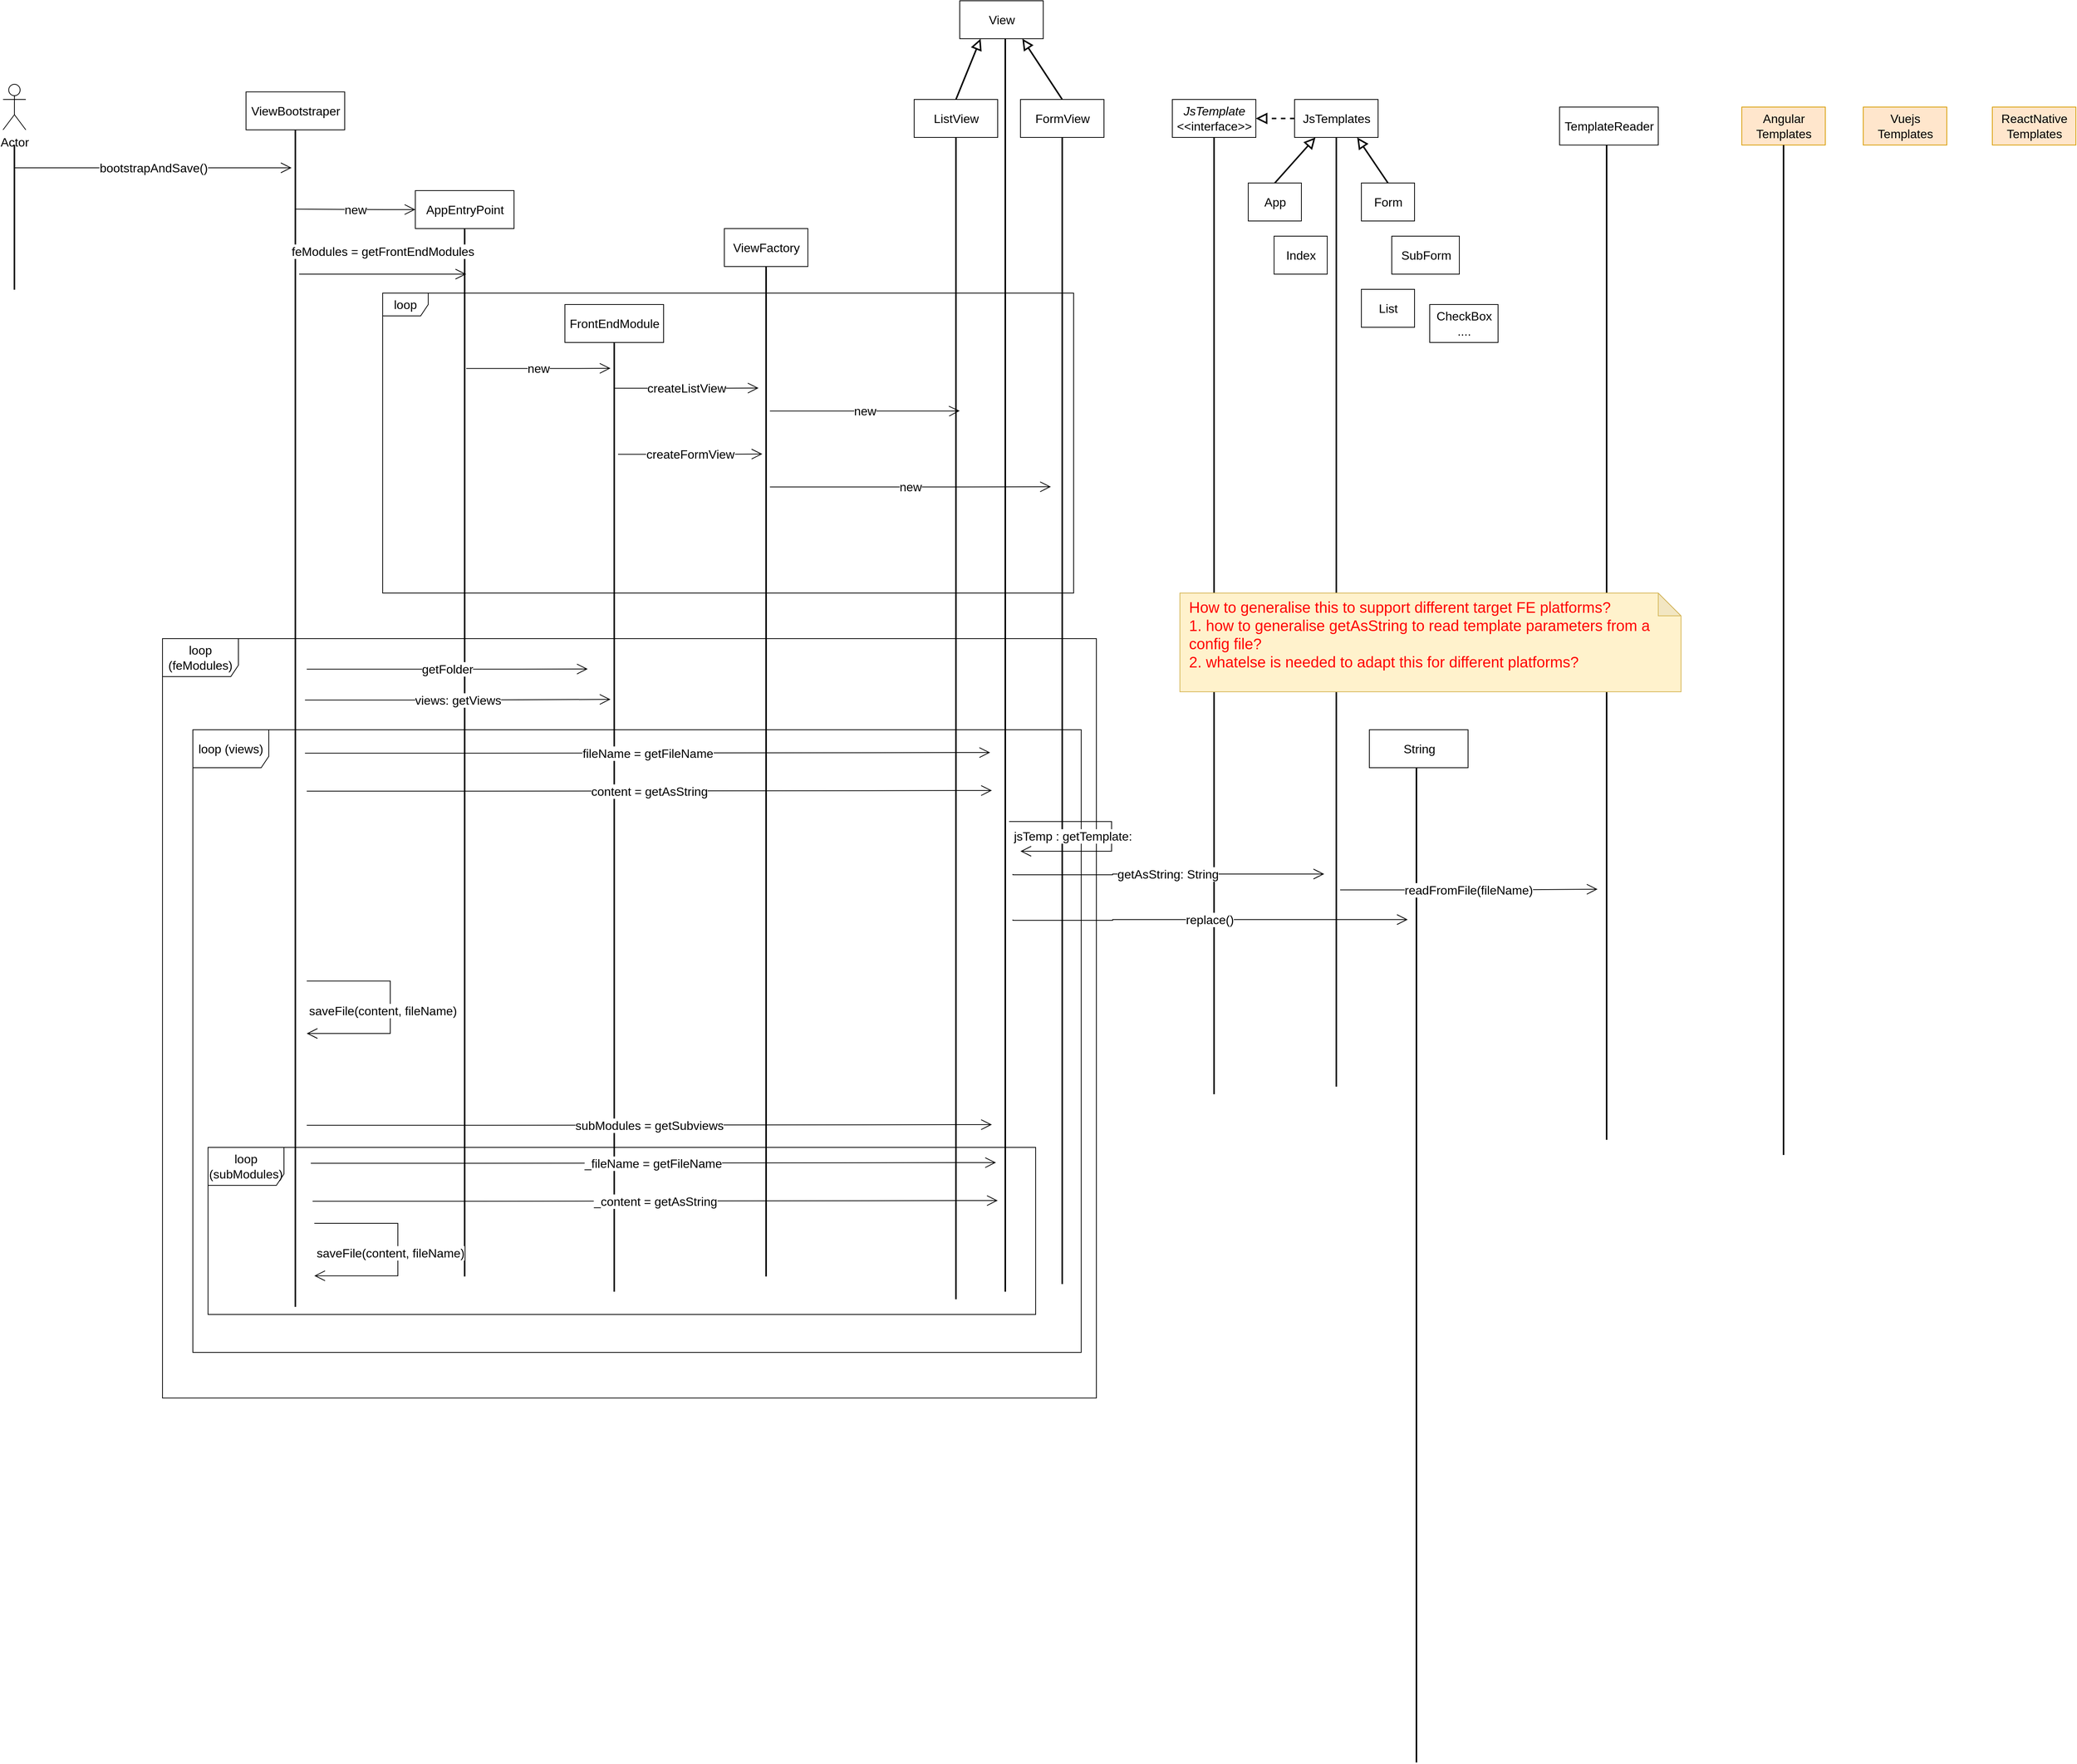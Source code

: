 <mxfile version="15.4.0" type="device" pages="2"><diagram id="pr_ZJ0jhGybhPsPs3-aX" name="sq.FEGen"><mxGraphModel dx="3519" dy="2133" grid="1" gridSize="10" guides="1" tooltips="1" connect="1" arrows="1" fold="1" page="1" pageScale="1" pageWidth="827" pageHeight="1169" math="0" shadow="0"><root><mxCell id="0"/><mxCell id="1" parent="0"/><mxCell id="YGkbGsMBVgOQ3d333kMb-48" value="loop (feModules)" style="shape=umlFrame;whiteSpace=wrap;html=1;fontSize=16;width=100;height=50;" vertex="1" parent="1"><mxGeometry x="-410" y="760" width="1230" height="1000" as="geometry"/></mxCell><mxCell id="YGkbGsMBVgOQ3d333kMb-78" value="" style="line;strokeWidth=2;direction=south;html=1;fontSize=16;" vertex="1" parent="1"><mxGeometry x="1236.5" y="910" width="10" height="1330" as="geometry"/></mxCell><mxCell id="YGkbGsMBVgOQ3d333kMb-63" value="loop (subModules)" style="shape=umlFrame;whiteSpace=wrap;html=1;fontSize=16;width=100;height=50;" vertex="1" parent="1"><mxGeometry x="-350" y="1430" width="1090" height="220" as="geometry"/></mxCell><mxCell id="YGkbGsMBVgOQ3d333kMb-62" value="loop (views)" style="shape=umlFrame;whiteSpace=wrap;html=1;fontSize=16;width=100;height=50;" vertex="1" parent="1"><mxGeometry x="-370" y="880" width="1170" height="820" as="geometry"/></mxCell><mxCell id="YGkbGsMBVgOQ3d333kMb-41" value="loop" style="shape=umlFrame;whiteSpace=wrap;html=1;fontSize=16;" vertex="1" parent="1"><mxGeometry x="-120" y="305" width="910" height="395" as="geometry"/></mxCell><mxCell id="YGkbGsMBVgOQ3d333kMb-34" value="" style="line;strokeWidth=2;direction=south;html=1;fontSize=16;" vertex="1" parent="1"><mxGeometry x="-610" y="110" width="10" height="1640" as="geometry"/></mxCell><mxCell id="YGkbGsMBVgOQ3d333kMb-32" value="" style="line;strokeWidth=2;direction=south;html=1;fontSize=16;" vertex="1" parent="1"><mxGeometry x="1487" y="90" width="10" height="1330" as="geometry"/></mxCell><mxCell id="YGkbGsMBVgOQ3d333kMb-30" value="" style="line;strokeWidth=2;direction=south;html=1;fontSize=16;" vertex="1" parent="1"><mxGeometry x="1131" y="80" width="10" height="1270" as="geometry"/></mxCell><mxCell id="YGkbGsMBVgOQ3d333kMb-27" value="" style="line;strokeWidth=2;direction=south;html=1;fontSize=16;" vertex="1" parent="1"><mxGeometry x="970" y="60" width="10" height="1300" as="geometry"/></mxCell><mxCell id="YGkbGsMBVgOQ3d333kMb-17" value="" style="line;strokeWidth=2;direction=south;html=1;fontSize=16;" vertex="1" parent="1"><mxGeometry x="180" y="350" width="10" height="1270" as="geometry"/></mxCell><mxCell id="YGkbGsMBVgOQ3d333kMb-18" value="" style="line;strokeWidth=2;direction=south;html=1;fontSize=16;" vertex="1" parent="1"><mxGeometry x="630" y="70" width="10" height="1560" as="geometry"/></mxCell><mxCell id="YGkbGsMBVgOQ3d333kMb-19" value="" style="line;strokeWidth=2;direction=south;html=1;fontSize=16;" vertex="1" parent="1"><mxGeometry x="770" y="70" width="10" height="1540" as="geometry"/></mxCell><mxCell id="YGkbGsMBVgOQ3d333kMb-20" value="" style="line;strokeWidth=2;direction=south;html=1;fontSize=16;" vertex="1" parent="1"><mxGeometry x="380" y="250" width="10" height="1350" as="geometry"/></mxCell><mxCell id="YGkbGsMBVgOQ3d333kMb-5" value="ViewBootstraper" style="html=1;fontSize=16;" vertex="1" parent="1"><mxGeometry x="-300" y="40" width="130" height="50" as="geometry"/></mxCell><mxCell id="YGkbGsMBVgOQ3d333kMb-6" value="FrontEndModule" style="html=1;fontSize=16;" vertex="1" parent="1"><mxGeometry x="120" y="320" width="130" height="50" as="geometry"/></mxCell><mxCell id="YGkbGsMBVgOQ3d333kMb-7" value="ViewFactory" style="html=1;fontSize=16;" vertex="1" parent="1"><mxGeometry x="330" y="220" width="110" height="50" as="geometry"/></mxCell><mxCell id="YGkbGsMBVgOQ3d333kMb-25" style="edgeStyle=none;rounded=0;orthogonalLoop=1;jettySize=auto;html=1;exitX=0.5;exitY=0;exitDx=0;exitDy=0;entryX=0.25;entryY=1;entryDx=0;entryDy=0;fontSize=16;strokeWidth=2;endArrow=block;endFill=0;startSize=6;endSize=10;" edge="1" parent="1" source="YGkbGsMBVgOQ3d333kMb-8" target="YGkbGsMBVgOQ3d333kMb-24"><mxGeometry relative="1" as="geometry"/></mxCell><mxCell id="YGkbGsMBVgOQ3d333kMb-8" value="ListView" style="html=1;fontSize=16;" vertex="1" parent="1"><mxGeometry x="580" y="50" width="110" height="50" as="geometry"/></mxCell><mxCell id="YGkbGsMBVgOQ3d333kMb-9" value="FormView" style="html=1;fontSize=16;" vertex="1" parent="1"><mxGeometry x="720" y="50" width="110" height="50" as="geometry"/></mxCell><mxCell id="YGkbGsMBVgOQ3d333kMb-50" value="" style="edgeStyle=none;rounded=0;orthogonalLoop=1;jettySize=auto;html=1;fontSize=16;endArrow=block;endFill=0;startSize=6;endSize=10;strokeWidth=2;" edge="1" parent="1" source="YGkbGsMBVgOQ3d333kMb-16" target="YGkbGsMBVgOQ3d333kMb-5"><mxGeometry relative="1" as="geometry"/></mxCell><mxCell id="YGkbGsMBVgOQ3d333kMb-16" value="" style="line;strokeWidth=2;direction=south;html=1;fontSize=16;" vertex="1" parent="1"><mxGeometry x="-240" y="90" width="10" height="1550" as="geometry"/></mxCell><mxCell id="YGkbGsMBVgOQ3d333kMb-22" value="" style="line;strokeWidth=2;direction=south;html=1;fontSize=16;" vertex="1" parent="1"><mxGeometry x="-17" y="220" width="10" height="1380" as="geometry"/></mxCell><mxCell id="YGkbGsMBVgOQ3d333kMb-23" value="bootstrapAndSave()" style="endArrow=open;endFill=1;endSize=12;html=1;rounded=0;fontSize=16;edgeStyle=orthogonalEdgeStyle;" edge="1" parent="1"><mxGeometry width="160" relative="1" as="geometry"><mxPoint x="-605" y="140" as="sourcePoint"/><mxPoint x="-240" y="140" as="targetPoint"/></mxGeometry></mxCell><mxCell id="YGkbGsMBVgOQ3d333kMb-26" value="&lt;i&gt;JsTemplate&lt;/i&gt;&lt;br&gt;&amp;lt;&amp;lt;interface&amp;gt;&amp;gt;" style="html=1;fontSize=16;" vertex="1" parent="1"><mxGeometry x="920" y="50" width="110" height="50" as="geometry"/></mxCell><mxCell id="YGkbGsMBVgOQ3d333kMb-28" value="&lt;span style=&quot;font-style: normal&quot;&gt;&lt;span&gt;JsTemplates&lt;/span&gt;&lt;br&gt;&lt;/span&gt;" style="html=1;fontSize=16;fontStyle=2" vertex="1" parent="1"><mxGeometry x="1081" y="50" width="110" height="50" as="geometry"/></mxCell><mxCell id="YGkbGsMBVgOQ3d333kMb-29" style="edgeStyle=none;rounded=0;orthogonalLoop=1;jettySize=auto;html=1;exitX=0.5;exitY=0;exitDx=0;exitDy=0;entryX=0.75;entryY=1;entryDx=0;entryDy=0;fontSize=16;strokeWidth=2;endArrow=block;endFill=0;startSize=6;endSize=10;" edge="1" parent="1" source="YGkbGsMBVgOQ3d333kMb-9" target="YGkbGsMBVgOQ3d333kMb-24"><mxGeometry relative="1" as="geometry"><mxPoint x="645" y="60" as="sourcePoint"/><mxPoint x="707.5" y="-30" as="targetPoint"/></mxGeometry></mxCell><mxCell id="YGkbGsMBVgOQ3d333kMb-31" value="&lt;span style=&quot;font-style: normal&quot;&gt;&lt;span&gt;TemplateReader&lt;/span&gt;&lt;br&gt;&lt;/span&gt;" style="html=1;fontSize=16;fontStyle=2" vertex="1" parent="1"><mxGeometry x="1430" y="60" width="130" height="50" as="geometry"/></mxCell><mxCell id="YGkbGsMBVgOQ3d333kMb-33" value="Actor" style="shape=umlActor;verticalLabelPosition=bottom;verticalAlign=top;html=1;fontSize=16;" vertex="1" parent="1"><mxGeometry x="-620" y="30" width="30" height="60" as="geometry"/></mxCell><mxCell id="YGkbGsMBVgOQ3d333kMb-21" value="AppEntryPoint" style="html=1;fontSize=16;" vertex="1" parent="1"><mxGeometry x="-77" y="170" width="130" height="50" as="geometry"/></mxCell><mxCell id="YGkbGsMBVgOQ3d333kMb-37" value="new" style="endArrow=open;endFill=1;endSize=12;html=1;rounded=0;fontSize=16;edgeStyle=orthogonalEdgeStyle;entryX=0;entryY=0.5;entryDx=0;entryDy=0;" edge="1" parent="1" target="YGkbGsMBVgOQ3d333kMb-21"><mxGeometry width="160" relative="1" as="geometry"><mxPoint x="-235" y="194.41" as="sourcePoint"/><mxPoint x="130" y="194.41" as="targetPoint"/></mxGeometry></mxCell><mxCell id="YGkbGsMBVgOQ3d333kMb-39" value="feModules = getFrontEndModules" style="endArrow=open;endFill=1;endSize=12;html=1;rounded=0;fontSize=16;edgeStyle=orthogonalEdgeStyle;" edge="1" parent="1"><mxGeometry y="30" width="160" relative="1" as="geometry"><mxPoint x="-230" y="280" as="sourcePoint"/><mxPoint x="-10" y="280" as="targetPoint"/><mxPoint as="offset"/></mxGeometry></mxCell><mxCell id="YGkbGsMBVgOQ3d333kMb-40" value="new" style="endArrow=open;endFill=1;endSize=12;html=1;rounded=0;fontSize=16;edgeStyle=orthogonalEdgeStyle;" edge="1" parent="1"><mxGeometry width="160" relative="1" as="geometry"><mxPoint x="-10" y="404.29" as="sourcePoint"/><mxPoint x="180" y="404" as="targetPoint"/><Array as="points"><mxPoint x="130" y="404"/><mxPoint x="130" y="404"/></Array></mxGeometry></mxCell><mxCell id="YGkbGsMBVgOQ3d333kMb-42" value="createListView" style="endArrow=open;endFill=1;endSize=12;html=1;rounded=0;fontSize=16;edgeStyle=orthogonalEdgeStyle;" edge="1" parent="1"><mxGeometry width="160" relative="1" as="geometry"><mxPoint x="185" y="430.29" as="sourcePoint"/><mxPoint x="375" y="430" as="targetPoint"/><Array as="points"><mxPoint x="325" y="430"/><mxPoint x="325" y="430"/></Array></mxGeometry></mxCell><mxCell id="YGkbGsMBVgOQ3d333kMb-43" value="createFormView" style="endArrow=open;endFill=1;endSize=12;html=1;rounded=0;fontSize=16;edgeStyle=orthogonalEdgeStyle;" edge="1" parent="1"><mxGeometry width="160" relative="1" as="geometry"><mxPoint x="190" y="517.2" as="sourcePoint"/><mxPoint x="380" y="516.91" as="targetPoint"/><Array as="points"><mxPoint x="330" y="516.91"/><mxPoint x="330" y="516.91"/></Array></mxGeometry></mxCell><mxCell id="YGkbGsMBVgOQ3d333kMb-44" value="new" style="endArrow=open;endFill=1;endSize=12;html=1;rounded=0;fontSize=16;edgeStyle=orthogonalEdgeStyle;" edge="1" parent="1"><mxGeometry width="160" relative="1" as="geometry"><mxPoint x="390" y="460.29" as="sourcePoint"/><mxPoint x="640" y="460" as="targetPoint"/><Array as="points"><mxPoint x="630" y="460"/><mxPoint x="630" y="460"/></Array></mxGeometry></mxCell><mxCell id="YGkbGsMBVgOQ3d333kMb-47" value="new" style="endArrow=open;endFill=1;endSize=12;html=1;rounded=0;fontSize=16;edgeStyle=orthogonalEdgeStyle;" edge="1" parent="1"><mxGeometry width="160" relative="1" as="geometry"><mxPoint x="390" y="560.29" as="sourcePoint"/><mxPoint x="760" y="560" as="targetPoint"/><Array as="points"><mxPoint x="630" y="560"/><mxPoint x="630" y="560"/></Array></mxGeometry></mxCell><mxCell id="YGkbGsMBVgOQ3d333kMb-52" value="getFolder" style="endArrow=open;endFill=1;endSize=12;html=1;rounded=0;fontSize=16;edgeStyle=orthogonalEdgeStyle;" edge="1" parent="1"><mxGeometry width="160" relative="1" as="geometry"><mxPoint x="-220" y="800.29" as="sourcePoint"/><mxPoint x="150" y="800" as="targetPoint"/><Array as="points"><mxPoint x="60" y="800"/><mxPoint x="60" y="800"/></Array></mxGeometry></mxCell><mxCell id="YGkbGsMBVgOQ3d333kMb-53" value="views: getViews" style="endArrow=open;endFill=1;endSize=12;html=1;rounded=0;fontSize=16;edgeStyle=orthogonalEdgeStyle;entryX=0.548;entryY=0.767;entryDx=0;entryDy=0;entryPerimeter=0;" edge="1" parent="1"><mxGeometry width="160" relative="1" as="geometry"><mxPoint x="-222.33" y="840.93" as="sourcePoint"/><mxPoint x="180.0" y="840.0" as="targetPoint"/><Array as="points"><mxPoint x="-21" y="841"/><mxPoint x="180" y="840"/></Array></mxGeometry></mxCell><mxCell id="YGkbGsMBVgOQ3d333kMb-54" value="fileName = getFileName" style="endArrow=open;endFill=1;endSize=12;html=1;rounded=0;fontSize=16;edgeStyle=orthogonalEdgeStyle;" edge="1" parent="1"><mxGeometry width="160" relative="1" as="geometry"><mxPoint x="-222.33" y="910.93" as="sourcePoint"/><mxPoint x="680" y="910" as="targetPoint"/><Array as="points"><mxPoint x="-21" y="911"/><mxPoint x="180" y="910"/></Array></mxGeometry></mxCell><mxCell id="YGkbGsMBVgOQ3d333kMb-55" value="" style="line;strokeWidth=2;direction=south;html=1;fontSize=16;" vertex="1" parent="1"><mxGeometry x="695" y="-40" width="10" height="1660" as="geometry"/></mxCell><mxCell id="YGkbGsMBVgOQ3d333kMb-56" value="content = getAsString" style="endArrow=open;endFill=1;endSize=12;html=1;rounded=0;fontSize=16;edgeStyle=orthogonalEdgeStyle;" edge="1" parent="1"><mxGeometry width="160" relative="1" as="geometry"><mxPoint x="-220.0" y="960.93" as="sourcePoint"/><mxPoint x="682.33" y="960" as="targetPoint"/><Array as="points"><mxPoint x="-18.67" y="961"/><mxPoint x="182.33" y="960"/></Array></mxGeometry></mxCell><mxCell id="YGkbGsMBVgOQ3d333kMb-57" value="saveFile(content, fileName)" style="endArrow=open;endFill=1;endSize=12;html=1;rounded=0;fontSize=16;edgeStyle=orthogonalEdgeStyle;" edge="1" parent="1"><mxGeometry x="0.309" y="-30" width="160" relative="1" as="geometry"><mxPoint x="-220" y="1210.93" as="sourcePoint"/><mxPoint x="-220" y="1280" as="targetPoint"/><Array as="points"><mxPoint x="-110" y="1211"/><mxPoint x="-110" y="1280"/></Array><mxPoint as="offset"/></mxGeometry></mxCell><mxCell id="YGkbGsMBVgOQ3d333kMb-58" value="subModules = getSubviews" style="endArrow=open;endFill=1;endSize=12;html=1;rounded=0;fontSize=16;edgeStyle=orthogonalEdgeStyle;" edge="1" parent="1"><mxGeometry width="160" relative="1" as="geometry"><mxPoint x="-220" y="1400.93" as="sourcePoint"/><mxPoint x="682.33" y="1400" as="targetPoint"/><Array as="points"><mxPoint x="-18.67" y="1401"/><mxPoint x="182.33" y="1400"/></Array></mxGeometry></mxCell><mxCell id="YGkbGsMBVgOQ3d333kMb-59" value="_fileName = getFileName" style="endArrow=open;endFill=1;endSize=12;html=1;rounded=0;fontSize=16;edgeStyle=orthogonalEdgeStyle;" edge="1" parent="1"><mxGeometry width="160" relative="1" as="geometry"><mxPoint x="-214.66" y="1450.93" as="sourcePoint"/><mxPoint x="687.67" y="1450" as="targetPoint"/><Array as="points"><mxPoint x="-13.33" y="1451"/><mxPoint x="187.67" y="1450"/></Array></mxGeometry></mxCell><mxCell id="YGkbGsMBVgOQ3d333kMb-60" value="_content = getAsString" style="endArrow=open;endFill=1;endSize=12;html=1;rounded=0;fontSize=16;edgeStyle=orthogonalEdgeStyle;" edge="1" parent="1"><mxGeometry width="160" relative="1" as="geometry"><mxPoint x="-212.33" y="1500.93" as="sourcePoint"/><mxPoint x="690.0" y="1500" as="targetPoint"/><Array as="points"><mxPoint x="-11.0" y="1501"/><mxPoint x="190" y="1500"/></Array></mxGeometry></mxCell><mxCell id="YGkbGsMBVgOQ3d333kMb-61" value="saveFile(content, fileName)" style="endArrow=open;endFill=1;endSize=12;html=1;rounded=0;fontSize=16;edgeStyle=orthogonalEdgeStyle;" edge="1" parent="1"><mxGeometry x="0.309" y="-30" width="160" relative="1" as="geometry"><mxPoint x="-210" y="1530.0" as="sourcePoint"/><mxPoint x="-210" y="1599.07" as="targetPoint"/><Array as="points"><mxPoint x="-100" y="1530.07"/><mxPoint x="-100" y="1599.07"/></Array><mxPoint as="offset"/></mxGeometry></mxCell><mxCell id="YGkbGsMBVgOQ3d333kMb-65" value="jsTemp : getTemplate:&amp;nbsp;" style="endArrow=open;endFill=1;endSize=12;html=1;rounded=0;fontSize=16;edgeStyle=orthogonalEdgeStyle;" edge="1" parent="1"><mxGeometry x="-0.422" y="-19" width="160" relative="1" as="geometry"><mxPoint x="705" y="1000.93" as="sourcePoint"/><mxPoint x="720" y="1040" as="targetPoint"/><Array as="points"><mxPoint x="840" y="1001"/><mxPoint x="840" y="1040"/><mxPoint x="730" y="1040"/></Array><mxPoint x="1" as="offset"/></mxGeometry></mxCell><mxCell id="YGkbGsMBVgOQ3d333kMb-67" value="&lt;span style=&quot;font-style: normal&quot;&gt;&lt;span&gt;App&lt;/span&gt;&lt;br&gt;&lt;/span&gt;" style="html=1;fontSize=16;fontStyle=2" vertex="1" parent="1"><mxGeometry x="1020" y="160" width="70" height="50" as="geometry"/></mxCell><mxCell id="YGkbGsMBVgOQ3d333kMb-68" value="&lt;span style=&quot;font-style: normal&quot;&gt;&lt;span&gt;Form&lt;/span&gt;&lt;br&gt;&lt;/span&gt;" style="html=1;fontSize=16;fontStyle=2" vertex="1" parent="1"><mxGeometry x="1169" y="160" width="70" height="50" as="geometry"/></mxCell><mxCell id="YGkbGsMBVgOQ3d333kMb-24" value="View" style="html=1;fontSize=16;" vertex="1" parent="1"><mxGeometry x="640" y="-80" width="110" height="50" as="geometry"/></mxCell><mxCell id="YGkbGsMBVgOQ3d333kMb-69" value="&lt;span style=&quot;font-style: normal&quot;&gt;&lt;span&gt;Index&lt;/span&gt;&lt;br&gt;&lt;/span&gt;" style="html=1;fontSize=16;fontStyle=2" vertex="1" parent="1"><mxGeometry x="1054" y="230" width="70" height="50" as="geometry"/></mxCell><mxCell id="YGkbGsMBVgOQ3d333kMb-70" value="&lt;span style=&quot;font-style: normal&quot;&gt;&lt;span&gt;List&lt;/span&gt;&lt;br&gt;&lt;/span&gt;" style="html=1;fontSize=16;fontStyle=2" vertex="1" parent="1"><mxGeometry x="1169" y="300" width="70" height="50" as="geometry"/></mxCell><mxCell id="YGkbGsMBVgOQ3d333kMb-71" value="&lt;span style=&quot;font-style: normal&quot;&gt;&lt;span&gt;SubForm&lt;/span&gt;&lt;br&gt;&lt;/span&gt;" style="html=1;fontSize=16;fontStyle=2" vertex="1" parent="1"><mxGeometry x="1209" y="230" width="89" height="50" as="geometry"/></mxCell><mxCell id="YGkbGsMBVgOQ3d333kMb-73" value="&lt;span style=&quot;font-style: normal&quot;&gt;&lt;span&gt;CheckBox&lt;br&gt;&lt;/span&gt;....&lt;br&gt;&lt;/span&gt;" style="html=1;fontSize=16;fontStyle=2" vertex="1" parent="1"><mxGeometry x="1259" y="320" width="90" height="50" as="geometry"/></mxCell><mxCell id="YGkbGsMBVgOQ3d333kMb-74" value="getAsString: String" style="endArrow=open;endFill=1;endSize=12;html=1;rounded=0;fontSize=16;edgeStyle=orthogonalEdgeStyle;" edge="1" parent="1"><mxGeometry width="160" relative="1" as="geometry"><mxPoint x="710" y="1070" as="sourcePoint"/><mxPoint x="1120" y="1070" as="targetPoint"/><Array as="points"><mxPoint x="841.33" y="1071"/><mxPoint x="1042.33" y="1070"/></Array></mxGeometry></mxCell><mxCell id="YGkbGsMBVgOQ3d333kMb-75" style="edgeStyle=none;rounded=0;orthogonalLoop=1;jettySize=auto;html=1;exitX=0;exitY=0.5;exitDx=0;exitDy=0;entryX=1;entryY=0.5;entryDx=0;entryDy=0;fontSize=16;strokeWidth=2;endArrow=block;endFill=0;startSize=6;endSize=10;dashed=1;" edge="1" parent="1" source="YGkbGsMBVgOQ3d333kMb-28" target="YGkbGsMBVgOQ3d333kMb-26"><mxGeometry relative="1" as="geometry"><mxPoint x="625" y="70" as="sourcePoint"/><mxPoint x="572.5" y="-10.0" as="targetPoint"/></mxGeometry></mxCell><mxCell id="YGkbGsMBVgOQ3d333kMb-76" value="readFromFile(fileName)" style="endArrow=open;endFill=1;endSize=12;html=1;rounded=0;fontSize=16;edgeStyle=orthogonalEdgeStyle;" edge="1" parent="1"><mxGeometry width="160" relative="1" as="geometry"><mxPoint x="1141" y="1090.93" as="sourcePoint"/><mxPoint x="1480" y="1090" as="targetPoint"/><Array as="points"><mxPoint x="1342.33" y="1091"/><mxPoint x="1543.33" y="1090"/></Array></mxGeometry></mxCell><mxCell id="YGkbGsMBVgOQ3d333kMb-77" value="&lt;span style=&quot;font-style: normal&quot;&gt;&lt;span&gt;String&lt;/span&gt;&lt;br&gt;&lt;/span&gt;" style="html=1;fontSize=16;fontStyle=2" vertex="1" parent="1"><mxGeometry x="1179.5" y="880" width="130" height="50" as="geometry"/></mxCell><mxCell id="YGkbGsMBVgOQ3d333kMb-79" value="replace()" style="endArrow=open;endFill=1;endSize=12;html=1;rounded=0;fontSize=16;edgeStyle=orthogonalEdgeStyle;" edge="1" parent="1"><mxGeometry width="160" relative="1" as="geometry"><mxPoint x="710" y="1130" as="sourcePoint"/><mxPoint x="1230" y="1130" as="targetPoint"/><Array as="points"><mxPoint x="841.33" y="1131"/><mxPoint x="1042.33" y="1130"/></Array></mxGeometry></mxCell><mxCell id="YGkbGsMBVgOQ3d333kMb-80" style="edgeStyle=none;rounded=0;orthogonalLoop=1;jettySize=auto;html=1;exitX=0.5;exitY=0;exitDx=0;exitDy=0;entryX=0.25;entryY=1;entryDx=0;entryDy=0;fontSize=16;strokeWidth=2;endArrow=block;endFill=0;startSize=6;endSize=10;" edge="1" parent="1" source="YGkbGsMBVgOQ3d333kMb-67" target="YGkbGsMBVgOQ3d333kMb-28"><mxGeometry relative="1" as="geometry"><mxPoint x="785" y="60" as="sourcePoint"/><mxPoint x="732.5" y="-20" as="targetPoint"/></mxGeometry></mxCell><mxCell id="YGkbGsMBVgOQ3d333kMb-81" style="edgeStyle=none;rounded=0;orthogonalLoop=1;jettySize=auto;html=1;exitX=0.5;exitY=0;exitDx=0;exitDy=0;entryX=0.75;entryY=1;entryDx=0;entryDy=0;fontSize=16;strokeWidth=2;endArrow=block;endFill=0;startSize=6;endSize=10;" edge="1" parent="1" source="YGkbGsMBVgOQ3d333kMb-68" target="YGkbGsMBVgOQ3d333kMb-28"><mxGeometry relative="1" as="geometry"><mxPoint x="1065" y="170" as="sourcePoint"/><mxPoint x="1118.5" y="110" as="targetPoint"/></mxGeometry></mxCell><mxCell id="YGkbGsMBVgOQ3d333kMb-83" value="&lt;span style=&quot;font-style: normal&quot;&gt;&lt;span&gt;Angular&lt;br&gt;Templates&lt;/span&gt;&lt;br&gt;&lt;/span&gt;" style="html=1;fontSize=16;fontStyle=2;fillColor=#ffe6cc;strokeColor=#d79b00;" vertex="1" parent="1"><mxGeometry x="1670" y="60" width="110" height="50" as="geometry"/></mxCell><mxCell id="YGkbGsMBVgOQ3d333kMb-84" value="" style="line;strokeWidth=2;direction=south;html=1;fontSize=16;" vertex="1" parent="1"><mxGeometry x="1720" y="110" width="10" height="1330" as="geometry"/></mxCell><mxCell id="YGkbGsMBVgOQ3d333kMb-86" value="How to generalise this to support different target FE platforms?&lt;br style=&quot;font-size: 20px;&quot;&gt;1. how to generalise getAsString to read template parameters from a config file?&lt;br style=&quot;font-size: 20px;&quot;&gt;2. whatelse is needed to adapt this for different platforms?" style="shape=note;whiteSpace=wrap;html=1;backgroundOutline=1;darkOpacity=0.05;fontSize=20;fillColor=#fff2cc;strokeColor=#d6b656;align=left;verticalAlign=top;spacingLeft=10;fontColor=#FF0000;" vertex="1" parent="1"><mxGeometry x="930" y="700" width="660" height="130" as="geometry"/></mxCell><mxCell id="YGkbGsMBVgOQ3d333kMb-87" value="&lt;span style=&quot;font-style: normal&quot;&gt;&lt;span&gt;Vuejs&lt;br&gt;Templates&lt;/span&gt;&lt;br&gt;&lt;/span&gt;" style="html=1;fontSize=16;fontStyle=2;fillColor=#ffe6cc;strokeColor=#d79b00;" vertex="1" parent="1"><mxGeometry x="1830" y="60" width="110" height="50" as="geometry"/></mxCell><mxCell id="YGkbGsMBVgOQ3d333kMb-88" value="&lt;span style=&quot;font-style: normal&quot;&gt;&lt;span&gt;ReactNative&lt;br&gt;Templates&lt;/span&gt;&lt;br&gt;&lt;/span&gt;" style="html=1;fontSize=16;fontStyle=2;fillColor=#ffe6cc;strokeColor=#d79b00;" vertex="1" parent="1"><mxGeometry x="2000" y="60" width="110" height="50" as="geometry"/></mxCell></root></mxGraphModel></diagram><diagram id="Cc52jv53jPfcohw2Lpp8" name="sq.FEGenNew"><mxGraphModel dx="1346" dy="482" grid="1" gridSize="10" guides="1" tooltips="1" connect="1" arrows="1" fold="1" page="1" pageScale="1" pageWidth="827" pageHeight="1169" math="0" shadow="0"><root><mxCell id="RflrlEyuKMw3XopMUkrf-0"/><mxCell id="RflrlEyuKMw3XopMUkrf-1" parent="RflrlEyuKMw3XopMUkrf-0"/></root></mxGraphModel></diagram></mxfile>